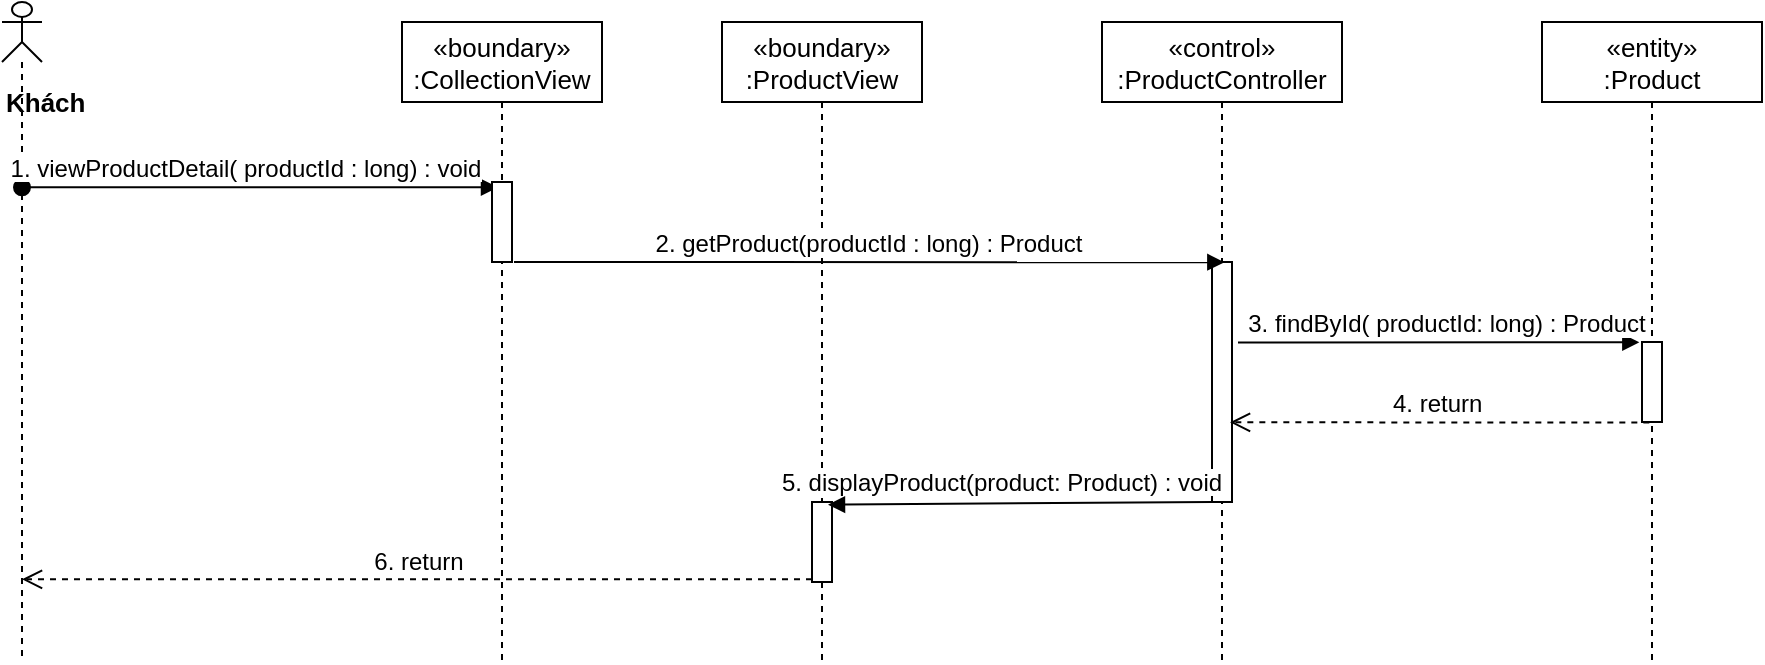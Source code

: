 <mxfile version="14.7.10" type="device"><diagram id="kgpKYQtTHZ0yAKxKKP6v" name="Page-1"><mxGraphModel dx="1038" dy="521" grid="1" gridSize="10" guides="1" tooltips="1" connect="1" arrows="1" fold="1" page="1" pageScale="1" pageWidth="850" pageHeight="1100" math="0" shadow="0"><root><mxCell id="0"/><mxCell id="1" parent="0"/><mxCell id="auqwbmmGcA8z6ZjmudGy-1" value="«boundary»&#10;:ProductView" style="shape=umlLifeline;perimeter=lifelinePerimeter;container=1;collapsible=0;recursiveResize=0;rounded=0;shadow=0;strokeWidth=1;fontSize=13;" parent="1" vertex="1"><mxGeometry x="400" y="80" width="100" height="320" as="geometry"/></mxCell><mxCell id="auqwbmmGcA8z6ZjmudGy-3" value="" style="html=1;points=[];perimeter=orthogonalPerimeter;" parent="auqwbmmGcA8z6ZjmudGy-1" vertex="1"><mxGeometry x="45" y="240" width="10" height="40" as="geometry"/></mxCell><mxCell id="auqwbmmGcA8z6ZjmudGy-4" value="«control»&#10;:ProductController" style="shape=umlLifeline;perimeter=lifelinePerimeter;container=1;collapsible=0;recursiveResize=0;rounded=0;shadow=0;strokeWidth=1;fontSize=13;" parent="1" vertex="1"><mxGeometry x="590" y="80" width="120" height="320" as="geometry"/></mxCell><mxCell id="auqwbmmGcA8z6ZjmudGy-5" value="" style="points=[];perimeter=orthogonalPerimeter;rounded=0;shadow=0;strokeWidth=1;" parent="auqwbmmGcA8z6ZjmudGy-4" vertex="1"><mxGeometry x="55" y="120" width="10" height="120" as="geometry"/></mxCell><mxCell id="auqwbmmGcA8z6ZjmudGy-6" value="&lt;div&gt;&lt;b&gt;&lt;font style=&quot;font-size: 13px&quot;&gt;Khách&lt;/font&gt;&lt;/b&gt;&lt;/div&gt;" style="shape=umlLifeline;participant=umlActor;perimeter=lifelinePerimeter;whiteSpace=wrap;html=1;container=1;collapsible=0;recursiveResize=0;verticalAlign=top;spacingTop=36;outlineConnect=0;align=left;size=30;" parent="1" vertex="1"><mxGeometry x="40" y="70" width="20" height="330" as="geometry"/></mxCell><mxCell id="auqwbmmGcA8z6ZjmudGy-7" value="1. viewProductDetail( productId : long) : void" style="verticalAlign=bottom;startArrow=oval;endArrow=block;startSize=8;shadow=0;strokeWidth=1;entryX=0.3;entryY=0.067;entryDx=0;entryDy=0;entryPerimeter=0;fontSize=12;" parent="1" source="auqwbmmGcA8z6ZjmudGy-6" target="m0g7zjRhlUPce1INorjd-2" edge="1"><mxGeometry x="-0.06" relative="1" as="geometry"><mxPoint x="290" y="170" as="sourcePoint"/><mxPoint as="offset"/><mxPoint x="210" y="175" as="targetPoint"/></mxGeometry></mxCell><mxCell id="auqwbmmGcA8z6ZjmudGy-10" value="&lt;font style=&quot;font-size: 12px&quot;&gt;2. getProduct(productId : long) : Product&lt;/font&gt;" style="html=1;verticalAlign=bottom;endArrow=block;entryX=0.617;entryY=0.001;entryDx=0;entryDy=0;entryPerimeter=0;" parent="1" target="auqwbmmGcA8z6ZjmudGy-5" edge="1"><mxGeometry width="80" relative="1" as="geometry"><mxPoint x="296" y="200" as="sourcePoint"/><mxPoint x="500" y="210" as="targetPoint"/></mxGeometry></mxCell><mxCell id="auqwbmmGcA8z6ZjmudGy-12" value="«entity»&#10;:Product" style="shape=umlLifeline;perimeter=lifelinePerimeter;container=1;collapsible=0;recursiveResize=0;rounded=0;shadow=0;strokeWidth=1;fontSize=13;" parent="1" vertex="1"><mxGeometry x="810" y="80" width="110" height="320" as="geometry"/></mxCell><mxCell id="auqwbmmGcA8z6ZjmudGy-13" value="" style="points=[];perimeter=orthogonalPerimeter;rounded=0;shadow=0;strokeWidth=1;" parent="auqwbmmGcA8z6ZjmudGy-12" vertex="1"><mxGeometry x="50" y="160" width="10" height="40" as="geometry"/></mxCell><mxCell id="auqwbmmGcA8z6ZjmudGy-14" value="&lt;font style=&quot;font-size: 12px&quot;&gt;3. findById( productId: long) : Product&lt;/font&gt;" style="html=1;verticalAlign=bottom;endArrow=block;entryX=-0.133;entryY=0.004;entryDx=0;entryDy=0;entryPerimeter=0;exitX=1.3;exitY=0.335;exitDx=0;exitDy=0;exitPerimeter=0;" parent="1" target="auqwbmmGcA8z6ZjmudGy-13" edge="1" source="auqwbmmGcA8z6ZjmudGy-5"><mxGeometry x="0.041" width="80" relative="1" as="geometry"><mxPoint x="674" y="240" as="sourcePoint"/><mxPoint x="1000" y="190" as="targetPoint"/><mxPoint as="offset"/></mxGeometry></mxCell><mxCell id="auqwbmmGcA8z6ZjmudGy-15" value="&lt;font style=&quot;font-size: 12px&quot;&gt;4. return&amp;nbsp;&lt;/font&gt;" style="html=1;verticalAlign=bottom;endArrow=open;dashed=1;endSize=8;exitX=0.367;exitY=1.006;exitDx=0;exitDy=0;exitPerimeter=0;entryX=0.9;entryY=0.668;entryDx=0;entryDy=0;entryPerimeter=0;" parent="1" source="auqwbmmGcA8z6ZjmudGy-13" target="auqwbmmGcA8z6ZjmudGy-5" edge="1"><mxGeometry relative="1" as="geometry"><mxPoint x="1000" y="360" as="sourcePoint"/><mxPoint x="690" y="280" as="targetPoint"/></mxGeometry></mxCell><mxCell id="auqwbmmGcA8z6ZjmudGy-17" value="5. displayProduct(product: Product) : void" style="verticalAlign=bottom;endArrow=block;shadow=0;strokeWidth=1;entryX=0.8;entryY=0.033;entryDx=0;entryDy=0;entryPerimeter=0;fontSize=12;" parent="1" source="auqwbmmGcA8z6ZjmudGy-5" target="auqwbmmGcA8z6ZjmudGy-3" edge="1"><mxGeometry x="0.094" y="-1" relative="1" as="geometry"><mxPoint x="565" y="370" as="sourcePoint"/><mxPoint x="470" y="280" as="targetPoint"/><mxPoint as="offset"/></mxGeometry></mxCell><mxCell id="m0g7zjRhlUPce1INorjd-1" value="«boundary»&#10;:CollectionView" style="shape=umlLifeline;perimeter=lifelinePerimeter;container=1;collapsible=0;recursiveResize=0;rounded=0;shadow=0;strokeWidth=1;fontSize=13;" parent="1" vertex="1"><mxGeometry x="240" y="80" width="100" height="320" as="geometry"/></mxCell><mxCell id="m0g7zjRhlUPce1INorjd-2" value="" style="html=1;points=[];perimeter=orthogonalPerimeter;" parent="m0g7zjRhlUPce1INorjd-1" vertex="1"><mxGeometry x="45" y="80" width="10" height="40" as="geometry"/></mxCell><mxCell id="m0g7zjRhlUPce1INorjd-3" value="&lt;font style=&quot;font-size: 12px&quot;&gt;6. return&lt;/font&gt;" style="html=1;verticalAlign=bottom;endArrow=open;dashed=1;endSize=8;exitX=0;exitY=0.967;exitDx=0;exitDy=0;exitPerimeter=0;" parent="1" source="auqwbmmGcA8z6ZjmudGy-3" target="auqwbmmGcA8z6ZjmudGy-6" edge="1"><mxGeometry relative="1" as="geometry"><mxPoint x="600" y="220" as="sourcePoint"/><mxPoint x="520" y="220" as="targetPoint"/></mxGeometry></mxCell></root></mxGraphModel></diagram></mxfile>